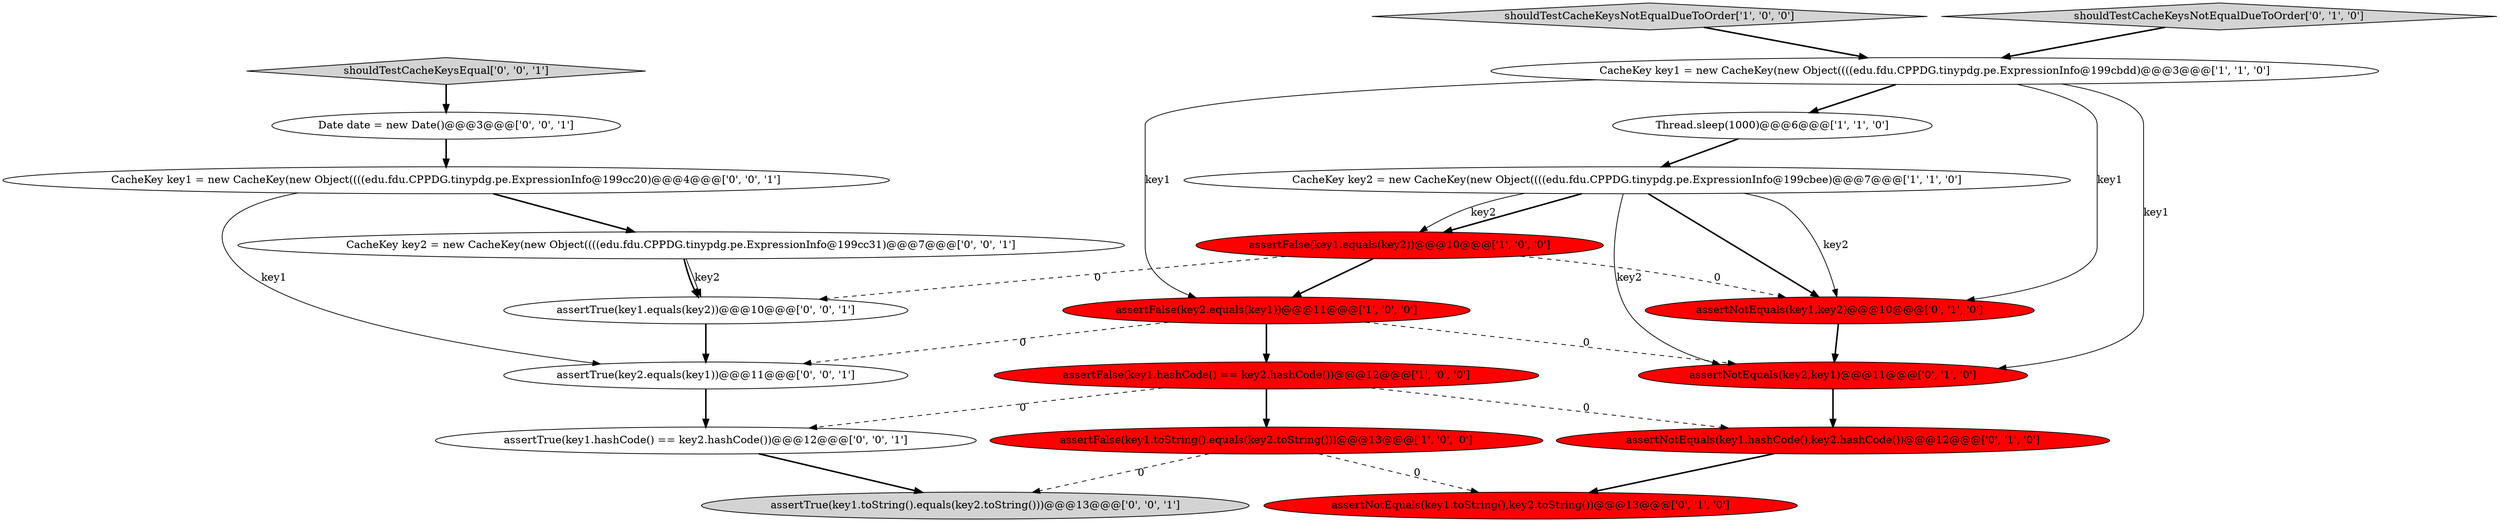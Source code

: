 digraph {
14 [style = filled, label = "CacheKey key2 = new CacheKey(new Object((((edu.fdu.CPPDG.tinypdg.pe.ExpressionInfo@199cc31)@@@7@@@['0', '0', '1']", fillcolor = white, shape = ellipse image = "AAA0AAABBB3BBB"];
17 [style = filled, label = "CacheKey key1 = new CacheKey(new Object((((edu.fdu.CPPDG.tinypdg.pe.ExpressionInfo@199cc20)@@@4@@@['0', '0', '1']", fillcolor = white, shape = ellipse image = "AAA0AAABBB3BBB"];
20 [style = filled, label = "assertTrue(key1.hashCode() == key2.hashCode())@@@12@@@['0', '0', '1']", fillcolor = white, shape = ellipse image = "AAA0AAABBB3BBB"];
16 [style = filled, label = "assertTrue(key2.equals(key1))@@@11@@@['0', '0', '1']", fillcolor = white, shape = ellipse image = "AAA0AAABBB3BBB"];
6 [style = filled, label = "Thread.sleep(1000)@@@6@@@['1', '1', '0']", fillcolor = white, shape = ellipse image = "AAA0AAABBB1BBB"];
1 [style = filled, label = "CacheKey key2 = new CacheKey(new Object((((edu.fdu.CPPDG.tinypdg.pe.ExpressionInfo@199cbee)@@@7@@@['1', '1', '0']", fillcolor = white, shape = ellipse image = "AAA0AAABBB1BBB"];
18 [style = filled, label = "Date date = new Date()@@@3@@@['0', '0', '1']", fillcolor = white, shape = ellipse image = "AAA0AAABBB3BBB"];
0 [style = filled, label = "assertFalse(key1.equals(key2))@@@10@@@['1', '0', '0']", fillcolor = red, shape = ellipse image = "AAA1AAABBB1BBB"];
7 [style = filled, label = "CacheKey key1 = new CacheKey(new Object((((edu.fdu.CPPDG.tinypdg.pe.ExpressionInfo@199cbdd)@@@3@@@['1', '1', '0']", fillcolor = white, shape = ellipse image = "AAA0AAABBB1BBB"];
2 [style = filled, label = "shouldTestCacheKeysNotEqualDueToOrder['1', '0', '0']", fillcolor = lightgray, shape = diamond image = "AAA0AAABBB1BBB"];
3 [style = filled, label = "assertFalse(key1.hashCode() == key2.hashCode())@@@12@@@['1', '0', '0']", fillcolor = red, shape = ellipse image = "AAA1AAABBB1BBB"];
5 [style = filled, label = "assertFalse(key1.toString().equals(key2.toString()))@@@13@@@['1', '0', '0']", fillcolor = red, shape = ellipse image = "AAA1AAABBB1BBB"];
8 [style = filled, label = "assertNotEquals(key2,key1)@@@11@@@['0', '1', '0']", fillcolor = red, shape = ellipse image = "AAA1AAABBB2BBB"];
13 [style = filled, label = "shouldTestCacheKeysEqual['0', '0', '1']", fillcolor = lightgray, shape = diamond image = "AAA0AAABBB3BBB"];
10 [style = filled, label = "assertNotEquals(key1.toString(),key2.toString())@@@13@@@['0', '1', '0']", fillcolor = red, shape = ellipse image = "AAA1AAABBB2BBB"];
15 [style = filled, label = "assertTrue(key1.toString().equals(key2.toString()))@@@13@@@['0', '0', '1']", fillcolor = lightgray, shape = ellipse image = "AAA0AAABBB3BBB"];
4 [style = filled, label = "assertFalse(key2.equals(key1))@@@11@@@['1', '0', '0']", fillcolor = red, shape = ellipse image = "AAA1AAABBB1BBB"];
9 [style = filled, label = "assertNotEquals(key1.hashCode(),key2.hashCode())@@@12@@@['0', '1', '0']", fillcolor = red, shape = ellipse image = "AAA1AAABBB2BBB"];
11 [style = filled, label = "shouldTestCacheKeysNotEqualDueToOrder['0', '1', '0']", fillcolor = lightgray, shape = diamond image = "AAA0AAABBB2BBB"];
12 [style = filled, label = "assertNotEquals(key1,key2)@@@10@@@['0', '1', '0']", fillcolor = red, shape = ellipse image = "AAA1AAABBB2BBB"];
19 [style = filled, label = "assertTrue(key1.equals(key2))@@@10@@@['0', '0', '1']", fillcolor = white, shape = ellipse image = "AAA0AAABBB3BBB"];
4->3 [style = bold, label=""];
17->16 [style = solid, label="key1"];
4->16 [style = dashed, label="0"];
0->19 [style = dashed, label="0"];
18->17 [style = bold, label=""];
14->19 [style = bold, label=""];
1->0 [style = bold, label=""];
9->10 [style = bold, label=""];
0->12 [style = dashed, label="0"];
14->19 [style = solid, label="key2"];
19->16 [style = bold, label=""];
6->1 [style = bold, label=""];
3->5 [style = bold, label=""];
5->10 [style = dashed, label="0"];
3->9 [style = dashed, label="0"];
0->4 [style = bold, label=""];
17->14 [style = bold, label=""];
12->8 [style = bold, label=""];
1->0 [style = solid, label="key2"];
7->4 [style = solid, label="key1"];
7->6 [style = bold, label=""];
1->12 [style = solid, label="key2"];
8->9 [style = bold, label=""];
1->12 [style = bold, label=""];
4->8 [style = dashed, label="0"];
3->20 [style = dashed, label="0"];
1->8 [style = solid, label="key2"];
7->12 [style = solid, label="key1"];
2->7 [style = bold, label=""];
5->15 [style = dashed, label="0"];
16->20 [style = bold, label=""];
20->15 [style = bold, label=""];
11->7 [style = bold, label=""];
13->18 [style = bold, label=""];
7->8 [style = solid, label="key1"];
}
